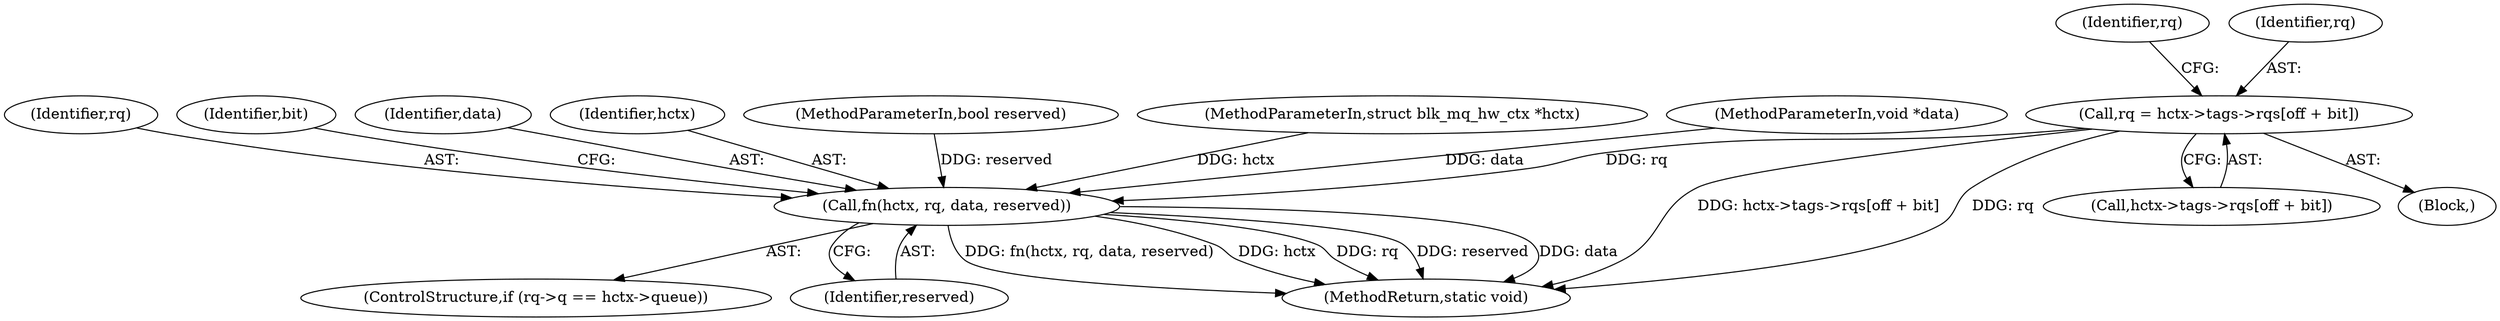 digraph "0_linux_0048b4837affd153897ed1222283492070027aa9_1@array" {
"1000162" [label="(Call,rq = hctx->tags->rqs[off + bit])"];
"1000181" [label="(Call,fn(hctx, rq, data, reserved))"];
"1000183" [label="(Identifier,rq)"];
"1000181" [label="(Call,fn(hctx, rq, data, reserved))"];
"1000193" [label="(MethodReturn,static void)"];
"1000164" [label="(Call,hctx->tags->rqs[off + bit])"];
"1000149" [label="(Identifier,bit)"];
"1000184" [label="(Identifier,data)"];
"1000161" [label="(Block,)"];
"1000162" [label="(Call,rq = hctx->tags->rqs[off + bit])"];
"1000182" [label="(Identifier,hctx)"];
"1000173" [label="(ControlStructure,if (rq->q == hctx->queue))"];
"1000185" [label="(Identifier,reserved)"];
"1000106" [label="(MethodParameterIn,bool reserved)"];
"1000101" [label="(MethodParameterIn,struct blk_mq_hw_ctx *hctx)"];
"1000176" [label="(Identifier,rq)"];
"1000163" [label="(Identifier,rq)"];
"1000105" [label="(MethodParameterIn,void *data)"];
"1000162" -> "1000161"  [label="AST: "];
"1000162" -> "1000164"  [label="CFG: "];
"1000163" -> "1000162"  [label="AST: "];
"1000164" -> "1000162"  [label="AST: "];
"1000176" -> "1000162"  [label="CFG: "];
"1000162" -> "1000193"  [label="DDG: hctx->tags->rqs[off + bit]"];
"1000162" -> "1000193"  [label="DDG: rq"];
"1000162" -> "1000181"  [label="DDG: rq"];
"1000181" -> "1000173"  [label="AST: "];
"1000181" -> "1000185"  [label="CFG: "];
"1000182" -> "1000181"  [label="AST: "];
"1000183" -> "1000181"  [label="AST: "];
"1000184" -> "1000181"  [label="AST: "];
"1000185" -> "1000181"  [label="AST: "];
"1000149" -> "1000181"  [label="CFG: "];
"1000181" -> "1000193"  [label="DDG: reserved"];
"1000181" -> "1000193"  [label="DDG: data"];
"1000181" -> "1000193"  [label="DDG: fn(hctx, rq, data, reserved)"];
"1000181" -> "1000193"  [label="DDG: hctx"];
"1000181" -> "1000193"  [label="DDG: rq"];
"1000101" -> "1000181"  [label="DDG: hctx"];
"1000105" -> "1000181"  [label="DDG: data"];
"1000106" -> "1000181"  [label="DDG: reserved"];
}

